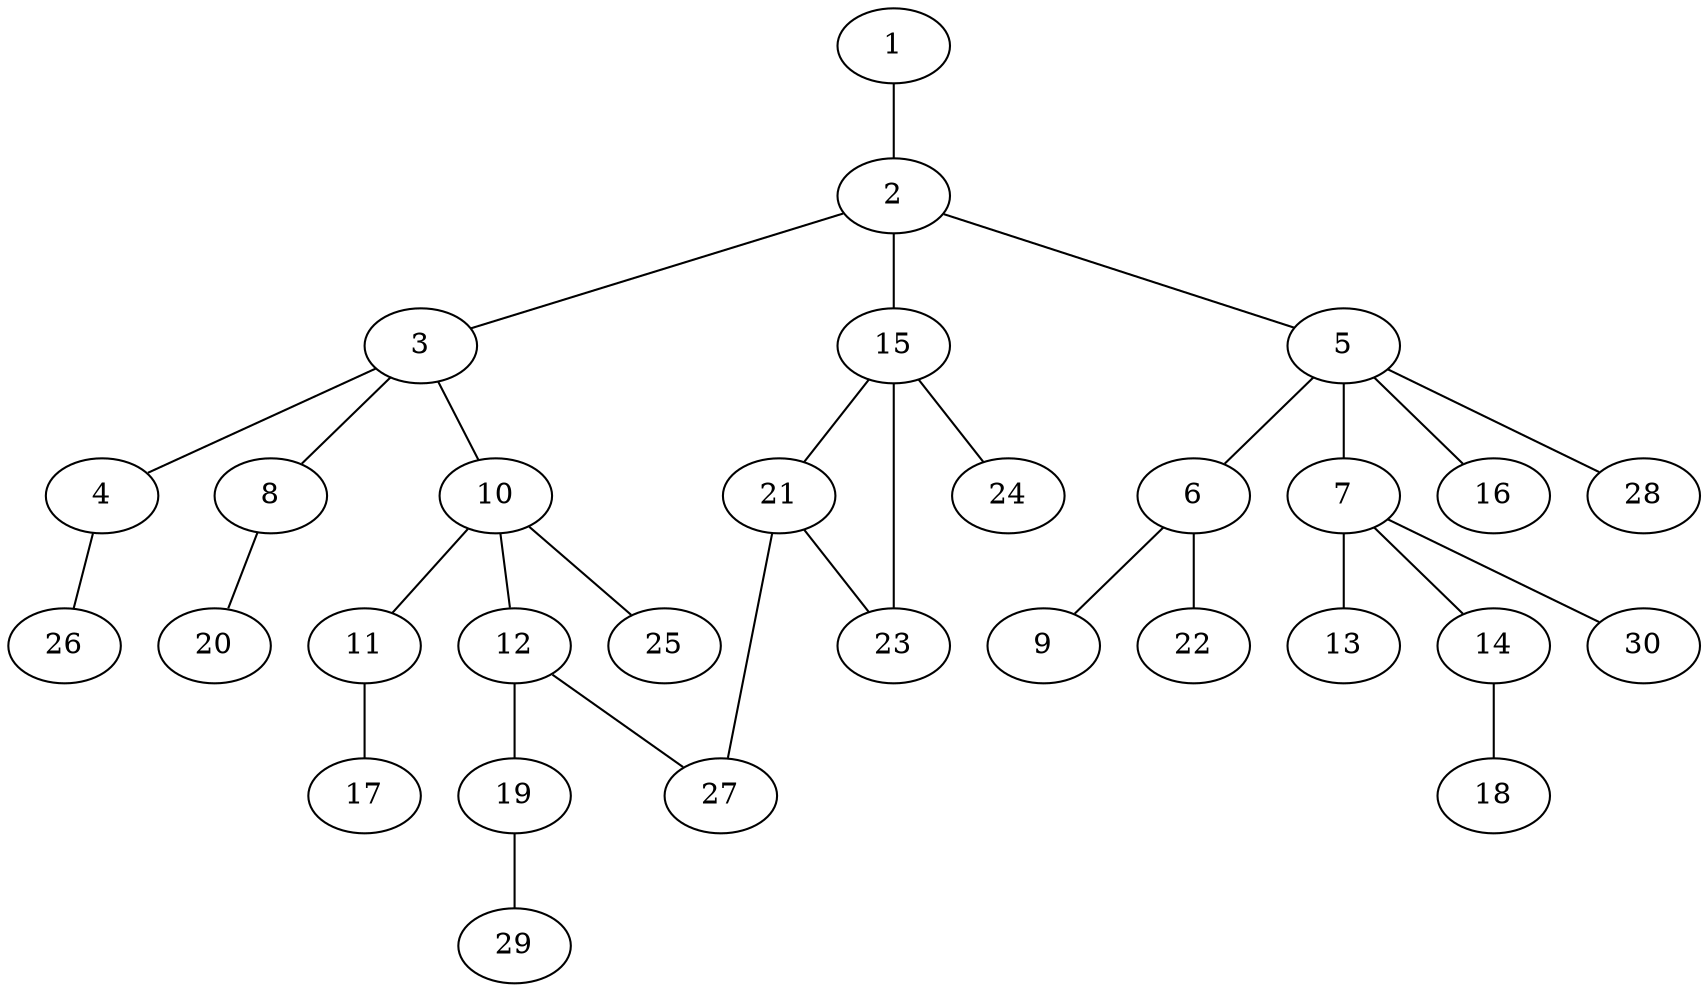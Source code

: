 graph graphname {1--2
2--3
2--5
2--15
3--4
3--8
3--10
4--26
5--6
5--7
5--16
5--28
6--9
6--22
7--13
7--14
7--30
8--20
10--11
10--12
10--25
11--17
12--19
12--27
14--18
15--21
15--23
15--24
19--29
21--23
21--27
}